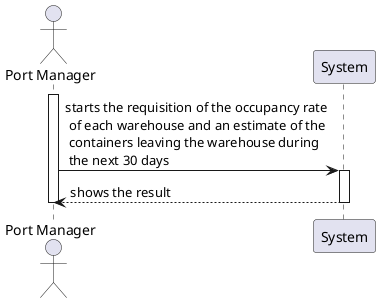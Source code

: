 @startuml
'https://plantuml.com/class-diagram
actor "Port Manager" as PM
participant "System" as SY

activate PM
PM -> SY : starts the requisition of the occupancy rate\n of each warehouse and an estimate of the\n containers leaving the warehouse during\n the next 30 days
activate SY
SY-->PM : shows the result
deactivate SY
deactivate PM
@enduml